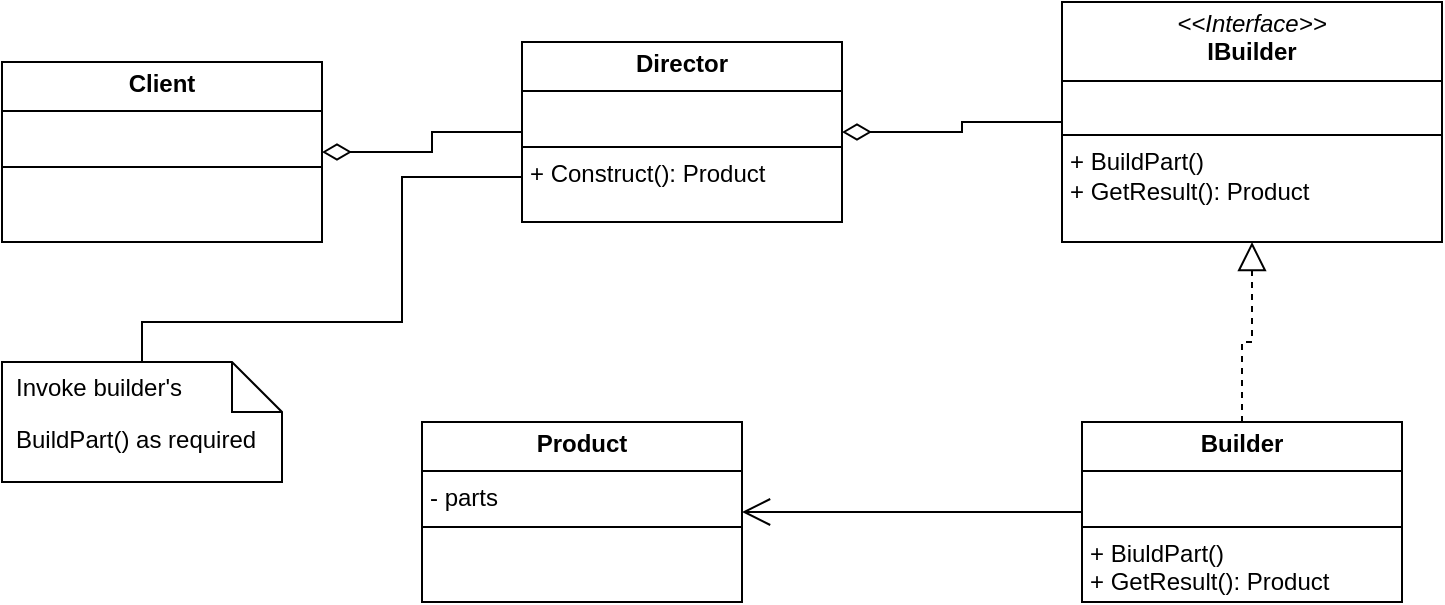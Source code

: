 <mxfile version="24.0.4" type="device">
  <diagram name="Page-1" id="7os04RCTvWa_SD4-rFBf">
    <mxGraphModel dx="880" dy="524" grid="1" gridSize="10" guides="1" tooltips="1" connect="1" arrows="1" fold="1" page="1" pageScale="1" pageWidth="850" pageHeight="1100" math="0" shadow="0">
      <root>
        <mxCell id="0" />
        <mxCell id="1" parent="0" />
        <mxCell id="StAPUihkJ3-IErfGr3lx-4" style="edgeStyle=orthogonalEdgeStyle;rounded=0;orthogonalLoop=1;jettySize=auto;html=1;endArrow=none;endFill=0;endSize=6;startSize=12;startArrow=diamondThin;startFill=0;" edge="1" parent="1" source="StAPUihkJ3-IErfGr3lx-1" target="StAPUihkJ3-IErfGr3lx-2">
          <mxGeometry relative="1" as="geometry" />
        </mxCell>
        <mxCell id="StAPUihkJ3-IErfGr3lx-1" value="&lt;p style=&quot;margin:0px;margin-top:4px;text-align:center;&quot;&gt;&lt;b&gt;Client&lt;/b&gt;&lt;/p&gt;&lt;hr size=&quot;1&quot; style=&quot;border-style:solid;&quot;&gt;&lt;p style=&quot;margin:0px;margin-left:4px;&quot;&gt;&lt;br&gt;&lt;/p&gt;&lt;hr size=&quot;1&quot; style=&quot;border-style:solid;&quot;&gt;&lt;p style=&quot;margin:0px;margin-left:4px;&quot;&gt;&lt;br&gt;&lt;/p&gt;" style="verticalAlign=top;align=left;overflow=fill;html=1;whiteSpace=wrap;" vertex="1" parent="1">
          <mxGeometry x="40" y="130" width="160" height="90" as="geometry" />
        </mxCell>
        <mxCell id="StAPUihkJ3-IErfGr3lx-2" value="&lt;p style=&quot;margin:0px;margin-top:4px;text-align:center;&quot;&gt;&lt;b&gt;Director&lt;/b&gt;&lt;/p&gt;&lt;hr size=&quot;1&quot; style=&quot;border-style:solid;&quot;&gt;&lt;p style=&quot;margin:0px;margin-left:4px;&quot;&gt;&lt;br&gt;&lt;/p&gt;&lt;hr size=&quot;1&quot; style=&quot;border-style:solid;&quot;&gt;&lt;p style=&quot;margin:0px;margin-left:4px;&quot;&gt;+ Construct(): Product&lt;/p&gt;" style="verticalAlign=top;align=left;overflow=fill;html=1;whiteSpace=wrap;" vertex="1" parent="1">
          <mxGeometry x="300" y="120" width="160" height="90" as="geometry" />
        </mxCell>
        <mxCell id="StAPUihkJ3-IErfGr3lx-9" style="edgeStyle=orthogonalEdgeStyle;rounded=0;orthogonalLoop=1;jettySize=auto;html=1;endArrow=diamondThin;endFill=0;endSize=12;" edge="1" parent="1" source="StAPUihkJ3-IErfGr3lx-3" target="StAPUihkJ3-IErfGr3lx-2">
          <mxGeometry relative="1" as="geometry" />
        </mxCell>
        <mxCell id="StAPUihkJ3-IErfGr3lx-3" value="&lt;p style=&quot;margin:0px;margin-top:4px;text-align:center;&quot;&gt;&lt;i&gt;&amp;lt;&amp;lt;Interface&amp;gt;&amp;gt;&lt;/i&gt;&lt;br&gt;&lt;b&gt;IBuilder&lt;/b&gt;&lt;/p&gt;&lt;hr size=&quot;1&quot; style=&quot;border-style:solid;&quot;&gt;&lt;p style=&quot;margin:0px;margin-left:4px;&quot;&gt;&lt;br&gt;&lt;/p&gt;&lt;hr size=&quot;1&quot; style=&quot;border-style:solid;&quot;&gt;&lt;p style=&quot;margin:0px;margin-left:4px;&quot;&gt;+ BuildPart()&lt;br&gt;&lt;/p&gt;&lt;p style=&quot;margin:0px;margin-left:4px;&quot;&gt;+ GetResult(): Product&lt;/p&gt;" style="verticalAlign=top;align=left;overflow=fill;html=1;whiteSpace=wrap;" vertex="1" parent="1">
          <mxGeometry x="570" y="100" width="190" height="120" as="geometry" />
        </mxCell>
        <mxCell id="StAPUihkJ3-IErfGr3lx-7" style="edgeStyle=orthogonalEdgeStyle;rounded=0;orthogonalLoop=1;jettySize=auto;html=1;endArrow=open;endFill=0;endSize=12;" edge="1" parent="1" source="StAPUihkJ3-IErfGr3lx-5" target="StAPUihkJ3-IErfGr3lx-6">
          <mxGeometry relative="1" as="geometry" />
        </mxCell>
        <mxCell id="StAPUihkJ3-IErfGr3lx-8" style="edgeStyle=orthogonalEdgeStyle;rounded=0;orthogonalLoop=1;jettySize=auto;html=1;endArrow=block;endFill=0;endSize=12;dashed=1;" edge="1" parent="1" source="StAPUihkJ3-IErfGr3lx-5" target="StAPUihkJ3-IErfGr3lx-3">
          <mxGeometry relative="1" as="geometry" />
        </mxCell>
        <mxCell id="StAPUihkJ3-IErfGr3lx-5" value="&lt;p style=&quot;margin:0px;margin-top:4px;text-align:center;&quot;&gt;&lt;b&gt;Builder&lt;/b&gt;&lt;/p&gt;&lt;hr size=&quot;1&quot; style=&quot;border-style:solid;&quot;&gt;&lt;p style=&quot;margin:0px;margin-left:4px;&quot;&gt;&lt;br&gt;&lt;/p&gt;&lt;hr size=&quot;1&quot; style=&quot;border-style:solid;&quot;&gt;&lt;p style=&quot;margin:0px;margin-left:4px;&quot;&gt;+ BiuldPart()&lt;/p&gt;&lt;p style=&quot;margin:0px;margin-left:4px;&quot;&gt;+ GetResult(): Product&lt;/p&gt;" style="verticalAlign=top;align=left;overflow=fill;html=1;whiteSpace=wrap;" vertex="1" parent="1">
          <mxGeometry x="580" y="310" width="160" height="90" as="geometry" />
        </mxCell>
        <mxCell id="StAPUihkJ3-IErfGr3lx-6" value="&lt;p style=&quot;margin:0px;margin-top:4px;text-align:center;&quot;&gt;&lt;b&gt;Product&lt;/b&gt;&lt;/p&gt;&lt;hr size=&quot;1&quot; style=&quot;border-style:solid;&quot;&gt;&lt;p style=&quot;margin:0px;margin-left:4px;&quot;&gt;- parts&lt;/p&gt;&lt;hr size=&quot;1&quot; style=&quot;border-style:solid;&quot;&gt;&lt;p style=&quot;margin:0px;margin-left:4px;&quot;&gt;&lt;br&gt;&lt;/p&gt;" style="verticalAlign=top;align=left;overflow=fill;html=1;whiteSpace=wrap;" vertex="1" parent="1">
          <mxGeometry x="250" y="310" width="160" height="90" as="geometry" />
        </mxCell>
        <mxCell id="StAPUihkJ3-IErfGr3lx-10" value="BuildPart() as required" style="shape=note2;boundedLbl=1;whiteSpace=wrap;html=1;size=25;verticalAlign=top;align=left;spacingLeft=5;" vertex="1" parent="1">
          <mxGeometry x="40" y="280" width="140" height="60" as="geometry" />
        </mxCell>
        <mxCell id="StAPUihkJ3-IErfGr3lx-11" value="Invoke builder&#39;s" style="resizeWidth=1;part=1;strokeColor=none;fillColor=none;align=left;spacingLeft=5;whiteSpace=wrap;html=1;" vertex="1" parent="StAPUihkJ3-IErfGr3lx-10">
          <mxGeometry width="140" height="25" relative="1" as="geometry" />
        </mxCell>
        <mxCell id="StAPUihkJ3-IErfGr3lx-12" style="edgeStyle=orthogonalEdgeStyle;rounded=0;orthogonalLoop=1;jettySize=auto;html=1;entryX=0;entryY=0.75;entryDx=0;entryDy=0;endArrow=none;endFill=0;" edge="1" parent="1" source="StAPUihkJ3-IErfGr3lx-11" target="StAPUihkJ3-IErfGr3lx-2">
          <mxGeometry relative="1" as="geometry">
            <Array as="points">
              <mxPoint x="110" y="260" />
              <mxPoint x="240" y="260" />
              <mxPoint x="240" y="188" />
            </Array>
          </mxGeometry>
        </mxCell>
      </root>
    </mxGraphModel>
  </diagram>
</mxfile>
